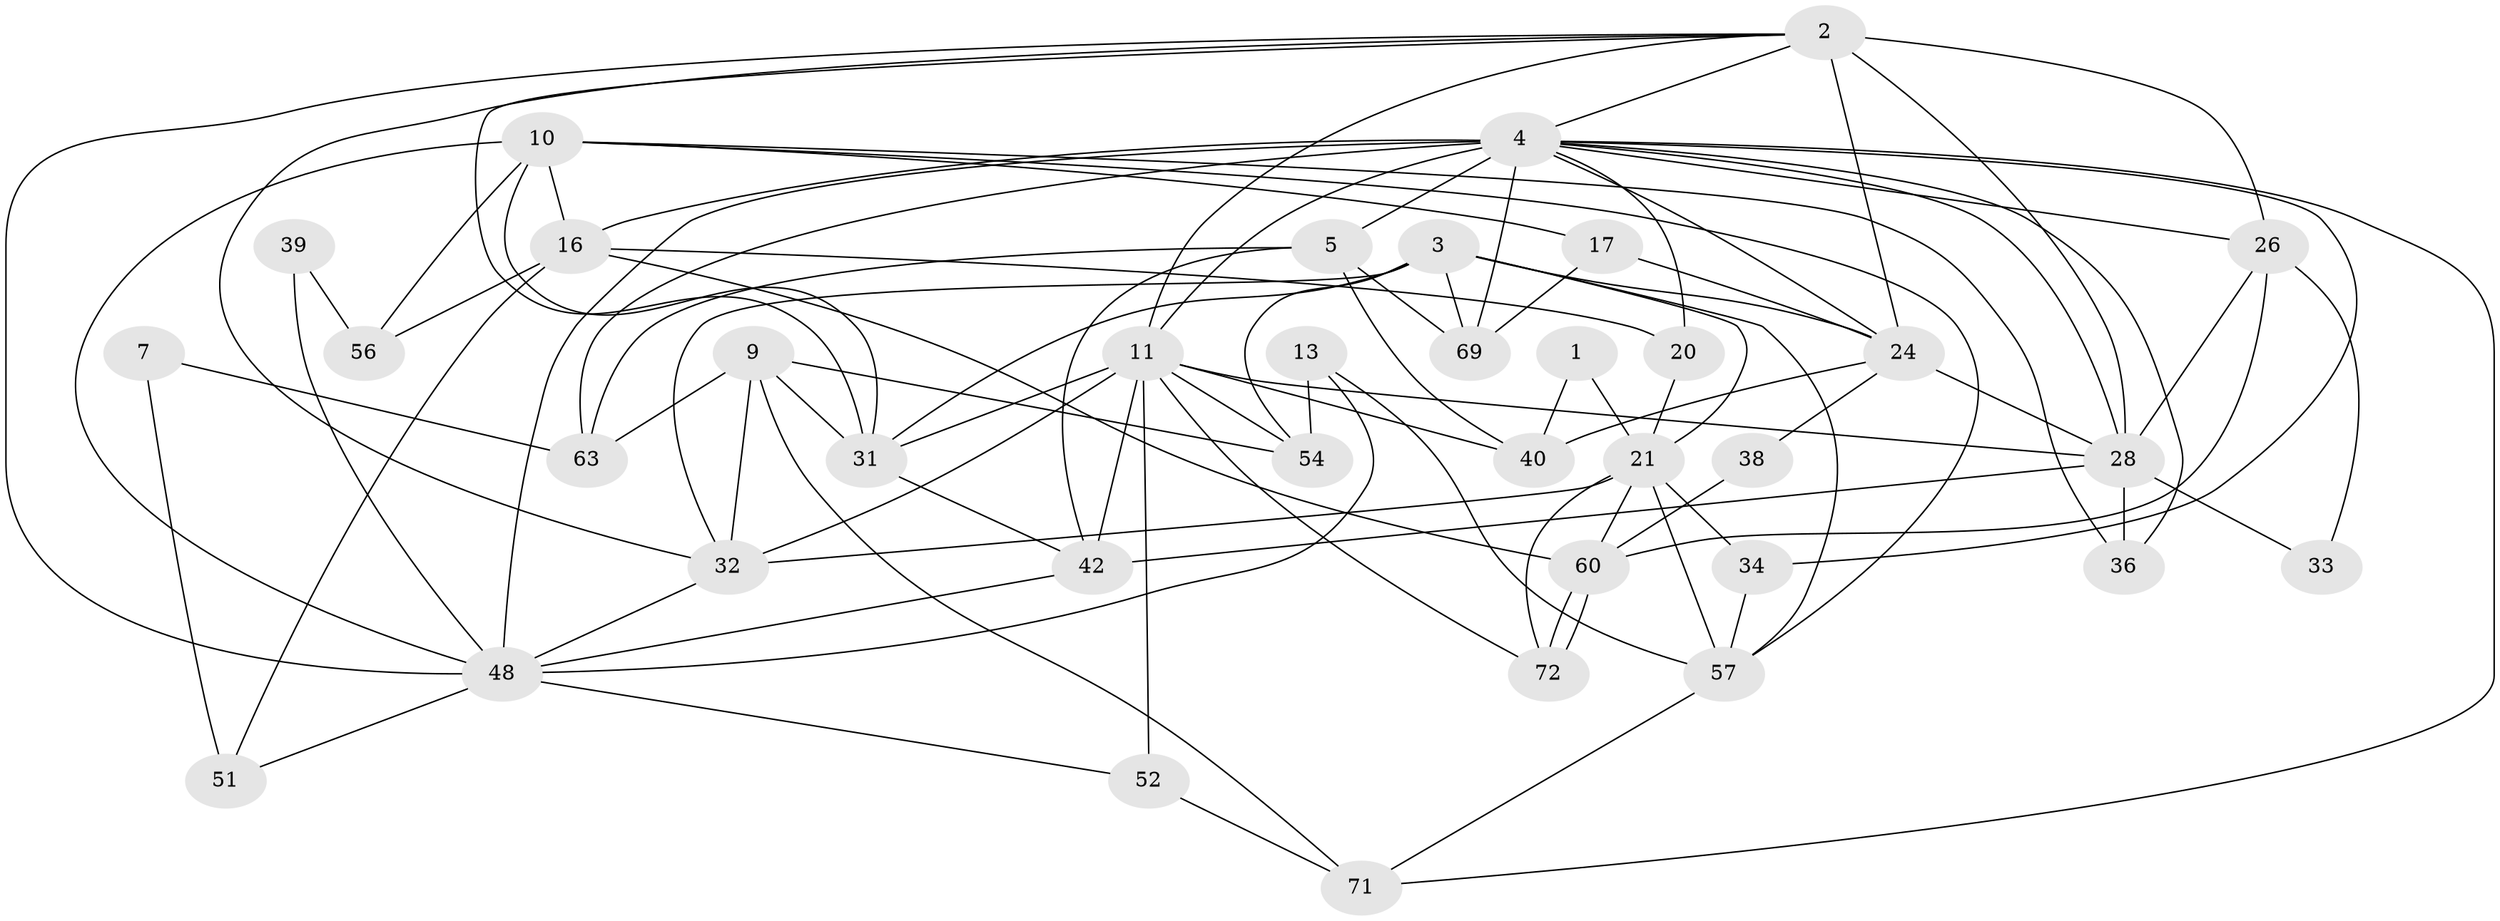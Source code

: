 // original degree distribution, {2: 0.13513513513513514, 6: 0.14864864864864866, 7: 0.05405405405405406, 5: 0.12162162162162163, 3: 0.3108108108108108, 4: 0.22972972972972974}
// Generated by graph-tools (version 1.1) at 2025/15/03/09/25 04:15:16]
// undirected, 37 vertices, 93 edges
graph export_dot {
graph [start="1"]
  node [color=gray90,style=filled];
  1;
  2 [super="+6+65"];
  3 [super="+14+30+73"];
  4 [super="+12+8+29+23"];
  5;
  7;
  9 [super="+61"];
  10 [super="+35+47"];
  11 [super="+55+19+15"];
  13;
  16 [super="+58"];
  17 [super="+50"];
  20 [super="+22"];
  21 [super="+67"];
  24 [super="+25+70"];
  26 [super="+44+27"];
  28 [super="+43"];
  31;
  32 [super="+37"];
  33;
  34;
  36;
  38;
  39;
  40 [super="+68"];
  42 [super="+66+53"];
  48 [super="+64+49"];
  51;
  52;
  54 [super="+62"];
  56;
  57;
  60;
  63;
  69;
  71;
  72;
  1 -- 40;
  1 -- 21;
  2 -- 28;
  2 -- 26 [weight=3];
  2 -- 32;
  2 -- 48;
  2 -- 24;
  2 -- 31;
  2 -- 11;
  2 -- 4;
  3 -- 24 [weight=3];
  3 -- 57;
  3 -- 32;
  3 -- 54 [weight=2];
  3 -- 31;
  3 -- 69;
  3 -- 21;
  4 -- 24;
  4 -- 11 [weight=2];
  4 -- 34;
  4 -- 5;
  4 -- 16;
  4 -- 48 [weight=4];
  4 -- 26 [weight=2];
  4 -- 36;
  4 -- 28;
  4 -- 69;
  4 -- 63;
  4 -- 20;
  4 -- 71;
  5 -- 69;
  5 -- 63;
  5 -- 40;
  5 -- 42;
  7 -- 63;
  7 -- 51;
  9 -- 32;
  9 -- 54;
  9 -- 71;
  9 -- 63;
  9 -- 31;
  10 -- 48;
  10 -- 16;
  10 -- 17;
  10 -- 56 [weight=2];
  10 -- 57;
  10 -- 36;
  10 -- 31;
  11 -- 52;
  11 -- 31;
  11 -- 32 [weight=2];
  11 -- 72;
  11 -- 54;
  11 -- 40;
  11 -- 42 [weight=2];
  11 -- 28;
  13 -- 57;
  13 -- 48;
  13 -- 54;
  16 -- 51;
  16 -- 56;
  16 -- 60;
  16 -- 20;
  17 -- 24;
  17 -- 69;
  20 -- 21;
  21 -- 57;
  21 -- 34;
  21 -- 72;
  21 -- 60;
  21 -- 32;
  24 -- 40;
  24 -- 28;
  24 -- 38;
  26 -- 33;
  26 -- 60;
  26 -- 28;
  28 -- 33;
  28 -- 36;
  28 -- 42 [weight=3];
  31 -- 42;
  32 -- 48;
  34 -- 57;
  38 -- 60;
  39 -- 56;
  39 -- 48;
  42 -- 48;
  48 -- 51;
  48 -- 52;
  52 -- 71;
  57 -- 71;
  60 -- 72;
  60 -- 72;
}
